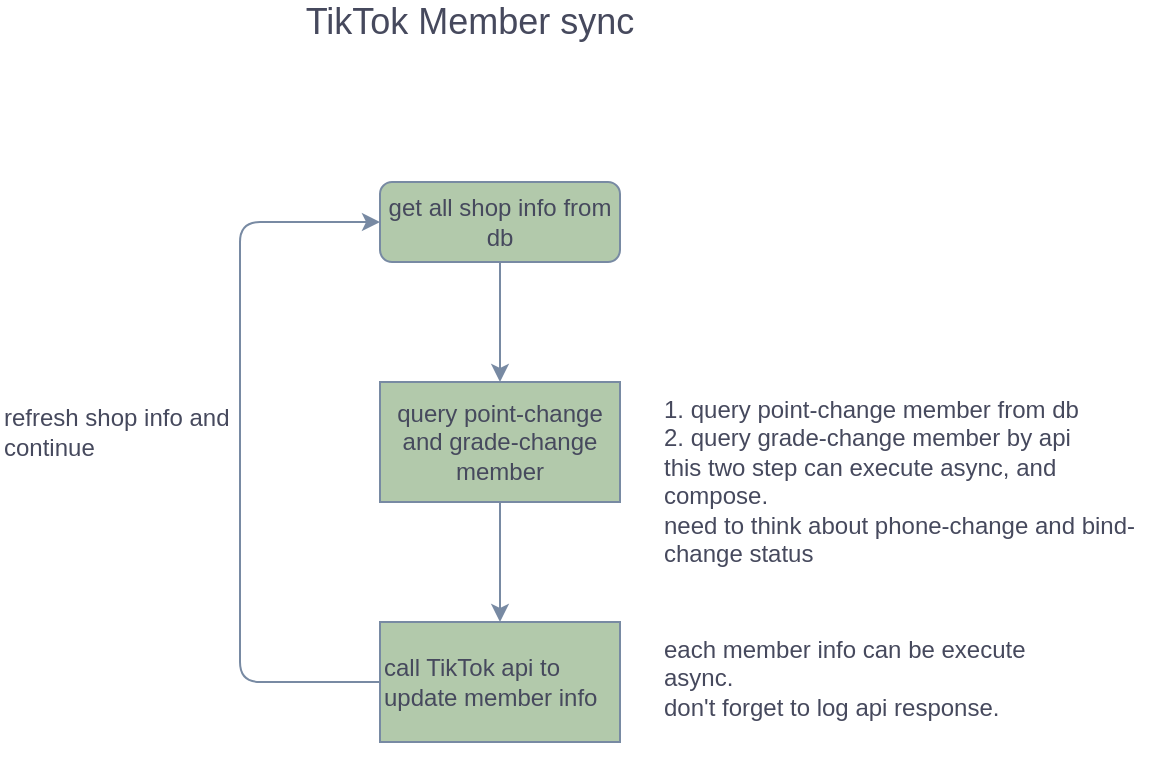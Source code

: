 <mxfile version="14.6.1" type="github">
  <diagram id="C5RBs43oDa-KdzZeNtuy" name="Page-1">
    <mxGraphModel dx="782" dy="434" grid="1" gridSize="10" guides="1" tooltips="1" connect="1" arrows="1" fold="1" page="1" pageScale="1" pageWidth="827" pageHeight="1169" math="0" shadow="0">
      <root>
        <mxCell id="WIyWlLk6GJQsqaUBKTNV-0" />
        <mxCell id="WIyWlLk6GJQsqaUBKTNV-1" parent="WIyWlLk6GJQsqaUBKTNV-0" />
        <mxCell id="sJjYhGYmEU56AgHjgCdg-12" value="" style="edgeStyle=orthogonalEdgeStyle;curved=0;rounded=1;sketch=0;orthogonalLoop=1;jettySize=auto;html=1;fontColor=#46495D;strokeColor=#788AA3;fillColor=#B2C9AB;" edge="1" parent="WIyWlLk6GJQsqaUBKTNV-1" source="WIyWlLk6GJQsqaUBKTNV-3" target="sJjYhGYmEU56AgHjgCdg-5">
          <mxGeometry relative="1" as="geometry" />
        </mxCell>
        <mxCell id="WIyWlLk6GJQsqaUBKTNV-3" value="get all shop info from db" style="rounded=1;whiteSpace=wrap;html=1;fontSize=12;glass=0;strokeWidth=1;shadow=0;fillColor=#B2C9AB;strokeColor=#788AA3;fontColor=#46495D;" parent="WIyWlLk6GJQsqaUBKTNV-1" vertex="1">
          <mxGeometry x="310" y="110" width="120" height="40" as="geometry" />
        </mxCell>
        <mxCell id="sJjYhGYmEU56AgHjgCdg-1" value="&lt;font style=&quot;font-size: 18px&quot;&gt;TikTok Member sync&lt;/font&gt;" style="text;html=1;strokeColor=none;fillColor=none;align=center;verticalAlign=middle;whiteSpace=wrap;rounded=0;sketch=0;fontColor=#46495D;" vertex="1" parent="WIyWlLk6GJQsqaUBKTNV-1">
          <mxGeometry x="230" y="20" width="250" height="20" as="geometry" />
        </mxCell>
        <mxCell id="sJjYhGYmEU56AgHjgCdg-13" value="" style="edgeStyle=orthogonalEdgeStyle;curved=0;rounded=1;sketch=0;orthogonalLoop=1;jettySize=auto;html=1;fontColor=#46495D;strokeColor=#788AA3;fillColor=#B2C9AB;" edge="1" parent="WIyWlLk6GJQsqaUBKTNV-1" source="sJjYhGYmEU56AgHjgCdg-5" target="sJjYhGYmEU56AgHjgCdg-7">
          <mxGeometry relative="1" as="geometry" />
        </mxCell>
        <mxCell id="sJjYhGYmEU56AgHjgCdg-5" value="query point-change and grade-change member" style="rounded=0;whiteSpace=wrap;html=1;sketch=0;fontColor=#46495D;strokeColor=#788AA3;fillColor=#B2C9AB;" vertex="1" parent="WIyWlLk6GJQsqaUBKTNV-1">
          <mxGeometry x="310" y="210" width="120" height="60" as="geometry" />
        </mxCell>
        <mxCell id="sJjYhGYmEU56AgHjgCdg-6" value="1. query point-change member from db&lt;br&gt;2. query grade-change member by api&lt;br&gt;this two step can execute async, and compose.&lt;br&gt;need to think about phone-change and bind-change status" style="text;html=1;strokeColor=none;fillColor=none;align=left;verticalAlign=top;whiteSpace=wrap;rounded=0;sketch=0;fontColor=#46495D;" vertex="1" parent="WIyWlLk6GJQsqaUBKTNV-1">
          <mxGeometry x="450" y="210" width="250" height="100" as="geometry" />
        </mxCell>
        <mxCell id="sJjYhGYmEU56AgHjgCdg-9" style="edgeStyle=orthogonalEdgeStyle;curved=0;rounded=1;sketch=0;orthogonalLoop=1;jettySize=auto;html=1;entryX=0;entryY=0.5;entryDx=0;entryDy=0;fontColor=#46495D;strokeColor=#788AA3;fillColor=#B2C9AB;" edge="1" parent="WIyWlLk6GJQsqaUBKTNV-1" source="sJjYhGYmEU56AgHjgCdg-7" target="WIyWlLk6GJQsqaUBKTNV-3">
          <mxGeometry relative="1" as="geometry">
            <Array as="points">
              <mxPoint x="240" y="360" />
              <mxPoint x="240" y="130" />
            </Array>
          </mxGeometry>
        </mxCell>
        <mxCell id="sJjYhGYmEU56AgHjgCdg-7" value="call TikTok api to update member info" style="rounded=0;whiteSpace=wrap;html=1;sketch=0;fontColor=#46495D;strokeColor=#788AA3;fillColor=#B2C9AB;align=left;" vertex="1" parent="WIyWlLk6GJQsqaUBKTNV-1">
          <mxGeometry x="310" y="330" width="120" height="60" as="geometry" />
        </mxCell>
        <mxCell id="sJjYhGYmEU56AgHjgCdg-8" value="each member info can be execute async.&lt;br&gt;don&#39;t forget to log api response." style="text;html=1;strokeColor=none;fillColor=none;align=left;verticalAlign=top;whiteSpace=wrap;rounded=0;sketch=0;fontColor=#46495D;" vertex="1" parent="WIyWlLk6GJQsqaUBKTNV-1">
          <mxGeometry x="450" y="330" width="210" height="70" as="geometry" />
        </mxCell>
        <mxCell id="sJjYhGYmEU56AgHjgCdg-11" value="refresh shop info and continue" style="text;html=1;strokeColor=none;fillColor=none;align=left;verticalAlign=middle;whiteSpace=wrap;rounded=0;sketch=0;fontColor=#46495D;" vertex="1" parent="WIyWlLk6GJQsqaUBKTNV-1">
          <mxGeometry x="120" y="190" width="120" height="90" as="geometry" />
        </mxCell>
      </root>
    </mxGraphModel>
  </diagram>
</mxfile>
